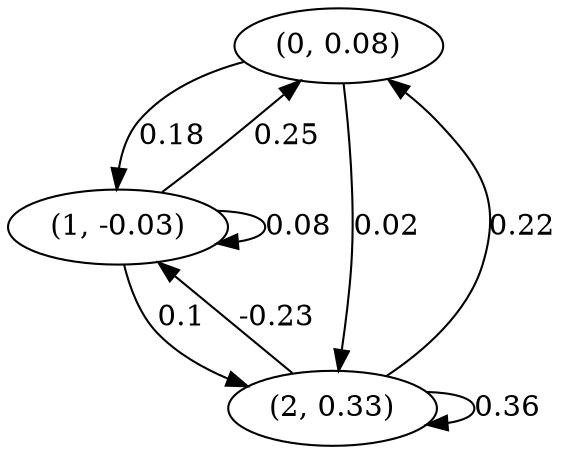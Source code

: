 digraph {
    0 [ label = "(0, 0.08)" ]
    1 [ label = "(1, -0.03)" ]
    2 [ label = "(2, 0.33)" ]
    1 -> 1 [ label = "0.08" ]
    2 -> 2 [ label = "0.36" ]
    1 -> 0 [ label = "0.25" ]
    2 -> 0 [ label = "0.22" ]
    0 -> 1 [ label = "0.18" ]
    2 -> 1 [ label = "-0.23" ]
    0 -> 2 [ label = "0.02" ]
    1 -> 2 [ label = "0.1" ]
}

